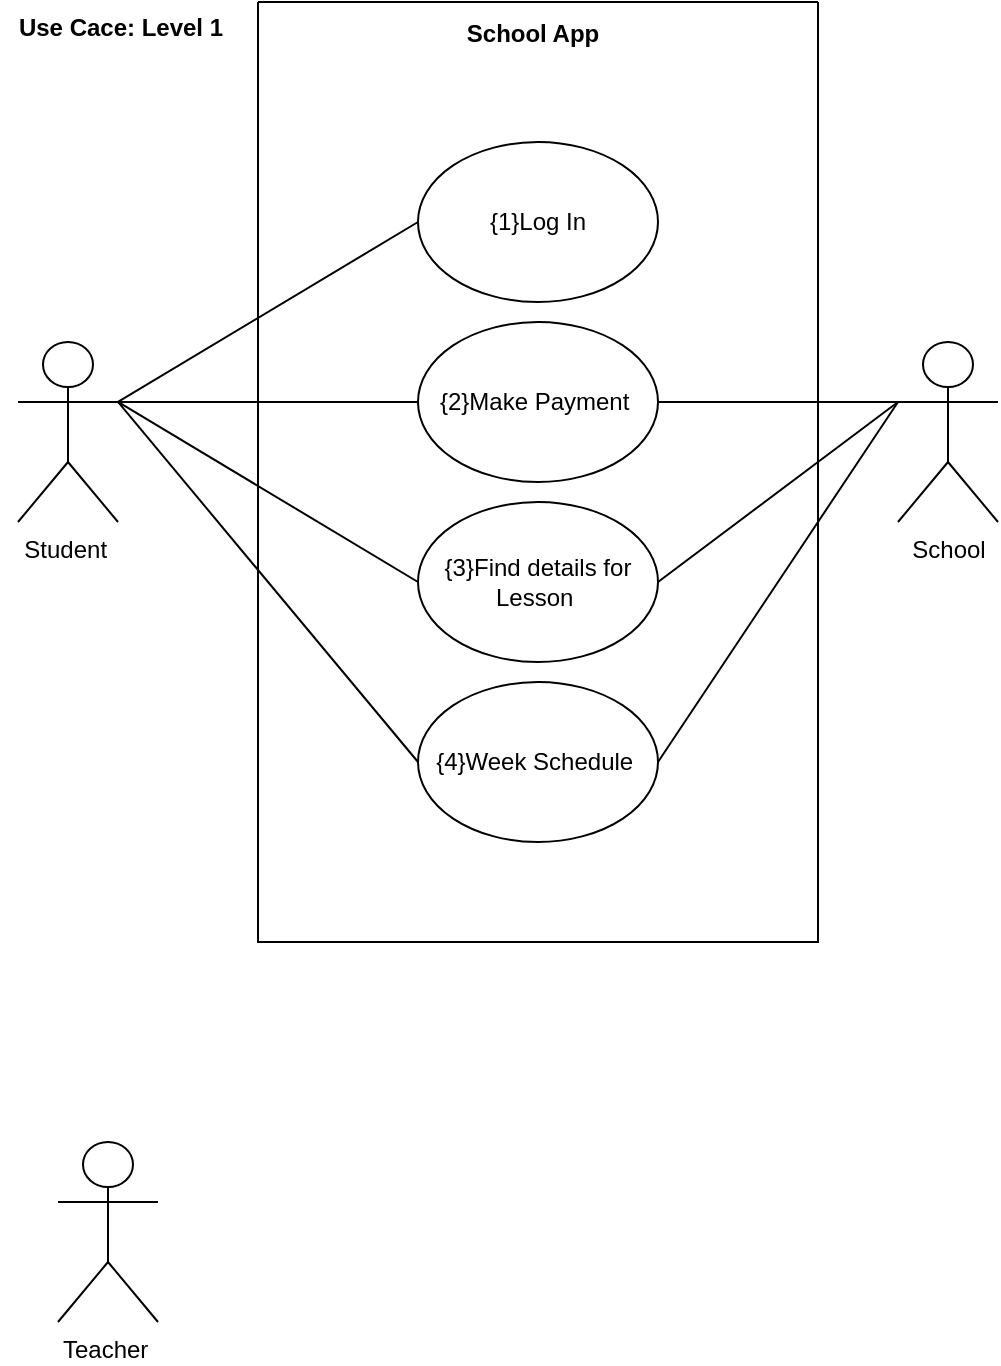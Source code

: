 <mxfile version="21.0.6" type="device"><diagram id="C5RBs43oDa-KdzZeNtuy" name="Page-1"><mxGraphModel dx="1434" dy="707" grid="0" gridSize="10" guides="1" tooltips="1" connect="1" arrows="1" fold="1" page="1" pageScale="1" pageWidth="827" pageHeight="1169" math="0" shadow="0"><root><mxCell id="WIyWlLk6GJQsqaUBKTNV-0"/><mxCell id="WIyWlLk6GJQsqaUBKTNV-1" parent="WIyWlLk6GJQsqaUBKTNV-0"/><mxCell id="OH_krKmn3s6g_8_qN3KH-0" value="" style="swimlane;startSize=0;" parent="WIyWlLk6GJQsqaUBKTNV-1" vertex="1"><mxGeometry x="240" y="50" width="280" height="470" as="geometry"/></mxCell><mxCell id="OH_krKmn3s6g_8_qN3KH-5" value="&lt;b&gt;School App&lt;/b&gt;&lt;br&gt;" style="text;html=1;align=center;verticalAlign=middle;resizable=0;points=[];autosize=1;strokeColor=none;fillColor=none;" parent="OH_krKmn3s6g_8_qN3KH-0" vertex="1"><mxGeometry x="95" y="3" width="84" height="26" as="geometry"/></mxCell><mxCell id="OH_krKmn3s6g_8_qN3KH-10" value="{1}Log In" style="ellipse;whiteSpace=wrap;html=1;" parent="OH_krKmn3s6g_8_qN3KH-0" vertex="1"><mxGeometry x="80" y="70" width="120" height="80" as="geometry"/></mxCell><mxCell id="OH_krKmn3s6g_8_qN3KH-11" value="{2}Make Payment&amp;nbsp;" style="ellipse;whiteSpace=wrap;html=1;" parent="OH_krKmn3s6g_8_qN3KH-0" vertex="1"><mxGeometry x="80" y="160" width="120" height="80" as="geometry"/></mxCell><mxCell id="OH_krKmn3s6g_8_qN3KH-12" value="{3}Find details for Lesson&amp;nbsp;" style="ellipse;whiteSpace=wrap;html=1;" parent="OH_krKmn3s6g_8_qN3KH-0" vertex="1"><mxGeometry x="80" y="250" width="120" height="80" as="geometry"/></mxCell><mxCell id="OH_krKmn3s6g_8_qN3KH-13" value="{4}Week Schedule&amp;nbsp;" style="ellipse;whiteSpace=wrap;html=1;" parent="OH_krKmn3s6g_8_qN3KH-0" vertex="1"><mxGeometry x="80" y="340" width="120" height="80" as="geometry"/></mxCell><mxCell id="OH_krKmn3s6g_8_qN3KH-1" value="Student&amp;nbsp;" style="shape=umlActor;verticalLabelPosition=bottom;verticalAlign=top;html=1;outlineConnect=0;" parent="WIyWlLk6GJQsqaUBKTNV-1" vertex="1"><mxGeometry x="120" y="220" width="50" height="90" as="geometry"/></mxCell><mxCell id="OH_krKmn3s6g_8_qN3KH-2" value="School" style="shape=umlActor;verticalLabelPosition=bottom;verticalAlign=top;html=1;outlineConnect=0;" parent="WIyWlLk6GJQsqaUBKTNV-1" vertex="1"><mxGeometry x="560" y="220" width="50" height="90" as="geometry"/></mxCell><mxCell id="OH_krKmn3s6g_8_qN3KH-8" value="Teacher&amp;nbsp;" style="shape=umlActor;verticalLabelPosition=bottom;verticalAlign=top;html=1;outlineConnect=0;" parent="WIyWlLk6GJQsqaUBKTNV-1" vertex="1"><mxGeometry x="140" y="620" width="50" height="90" as="geometry"/></mxCell><mxCell id="OH_krKmn3s6g_8_qN3KH-15" value="" style="endArrow=none;html=1;rounded=0;entryX=0;entryY=0.5;entryDx=0;entryDy=0;exitX=1;exitY=0.333;exitDx=0;exitDy=0;exitPerimeter=0;" parent="WIyWlLk6GJQsqaUBKTNV-1" source="OH_krKmn3s6g_8_qN3KH-1" target="OH_krKmn3s6g_8_qN3KH-10" edge="1"><mxGeometry width="50" height="50" relative="1" as="geometry"><mxPoint x="170" y="240" as="sourcePoint"/><mxPoint x="220" y="190" as="targetPoint"/></mxGeometry></mxCell><mxCell id="OH_krKmn3s6g_8_qN3KH-17" value="" style="endArrow=none;html=1;rounded=0;exitX=1;exitY=0.333;exitDx=0;exitDy=0;exitPerimeter=0;entryX=0;entryY=0.5;entryDx=0;entryDy=0;" parent="WIyWlLk6GJQsqaUBKTNV-1" source="OH_krKmn3s6g_8_qN3KH-1" target="OH_krKmn3s6g_8_qN3KH-12" edge="1"><mxGeometry width="50" height="50" relative="1" as="geometry"><mxPoint x="390" y="410" as="sourcePoint"/><mxPoint x="440" y="360" as="targetPoint"/></mxGeometry></mxCell><mxCell id="OH_krKmn3s6g_8_qN3KH-18" value="" style="endArrow=none;html=1;rounded=0;exitX=1;exitY=0.333;exitDx=0;exitDy=0;exitPerimeter=0;entryX=0;entryY=0.5;entryDx=0;entryDy=0;" parent="WIyWlLk6GJQsqaUBKTNV-1" source="OH_krKmn3s6g_8_qN3KH-1" target="OH_krKmn3s6g_8_qN3KH-11" edge="1"><mxGeometry width="50" height="50" relative="1" as="geometry"><mxPoint x="390" y="410" as="sourcePoint"/><mxPoint x="440" y="360" as="targetPoint"/></mxGeometry></mxCell><mxCell id="OH_krKmn3s6g_8_qN3KH-19" value="" style="endArrow=none;html=1;rounded=0;entryX=0;entryY=0.5;entryDx=0;entryDy=0;exitX=1;exitY=0.333;exitDx=0;exitDy=0;exitPerimeter=0;" parent="WIyWlLk6GJQsqaUBKTNV-1" source="OH_krKmn3s6g_8_qN3KH-1" target="OH_krKmn3s6g_8_qN3KH-13" edge="1"><mxGeometry width="50" height="50" relative="1" as="geometry"><mxPoint x="170" y="220" as="sourcePoint"/><mxPoint x="440" y="360" as="targetPoint"/></mxGeometry></mxCell><mxCell id="OH_krKmn3s6g_8_qN3KH-20" value="" style="endArrow=none;html=1;rounded=0;entryX=0;entryY=0.333;entryDx=0;entryDy=0;entryPerimeter=0;" parent="WIyWlLk6GJQsqaUBKTNV-1" source="OH_krKmn3s6g_8_qN3KH-11" target="OH_krKmn3s6g_8_qN3KH-2" edge="1"><mxGeometry width="50" height="50" relative="1" as="geometry"><mxPoint x="390" y="410" as="sourcePoint"/><mxPoint x="440" y="360" as="targetPoint"/></mxGeometry></mxCell><mxCell id="OH_krKmn3s6g_8_qN3KH-21" value="" style="endArrow=none;html=1;rounded=0;entryX=0;entryY=0.333;entryDx=0;entryDy=0;entryPerimeter=0;exitX=1;exitY=0.5;exitDx=0;exitDy=0;" parent="WIyWlLk6GJQsqaUBKTNV-1" source="OH_krKmn3s6g_8_qN3KH-12" target="OH_krKmn3s6g_8_qN3KH-2" edge="1"><mxGeometry width="50" height="50" relative="1" as="geometry"><mxPoint x="390" y="410" as="sourcePoint"/><mxPoint x="440" y="360" as="targetPoint"/></mxGeometry></mxCell><mxCell id="OH_krKmn3s6g_8_qN3KH-22" value="" style="endArrow=none;html=1;rounded=0;exitX=1;exitY=0.5;exitDx=0;exitDy=0;" parent="WIyWlLk6GJQsqaUBKTNV-1" source="OH_krKmn3s6g_8_qN3KH-13" edge="1"><mxGeometry width="50" height="50" relative="1" as="geometry"><mxPoint x="390" y="410" as="sourcePoint"/><mxPoint x="560" y="250" as="targetPoint"/></mxGeometry></mxCell><mxCell id="OH_krKmn3s6g_8_qN3KH-24" value="&lt;b&gt;Use Cace: Level 1&lt;/b&gt;" style="text;html=1;align=center;verticalAlign=middle;resizable=0;points=[];autosize=1;strokeColor=none;fillColor=none;" parent="WIyWlLk6GJQsqaUBKTNV-1" vertex="1"><mxGeometry x="111" y="50" width="120" height="26" as="geometry"/></mxCell></root></mxGraphModel></diagram></mxfile>
